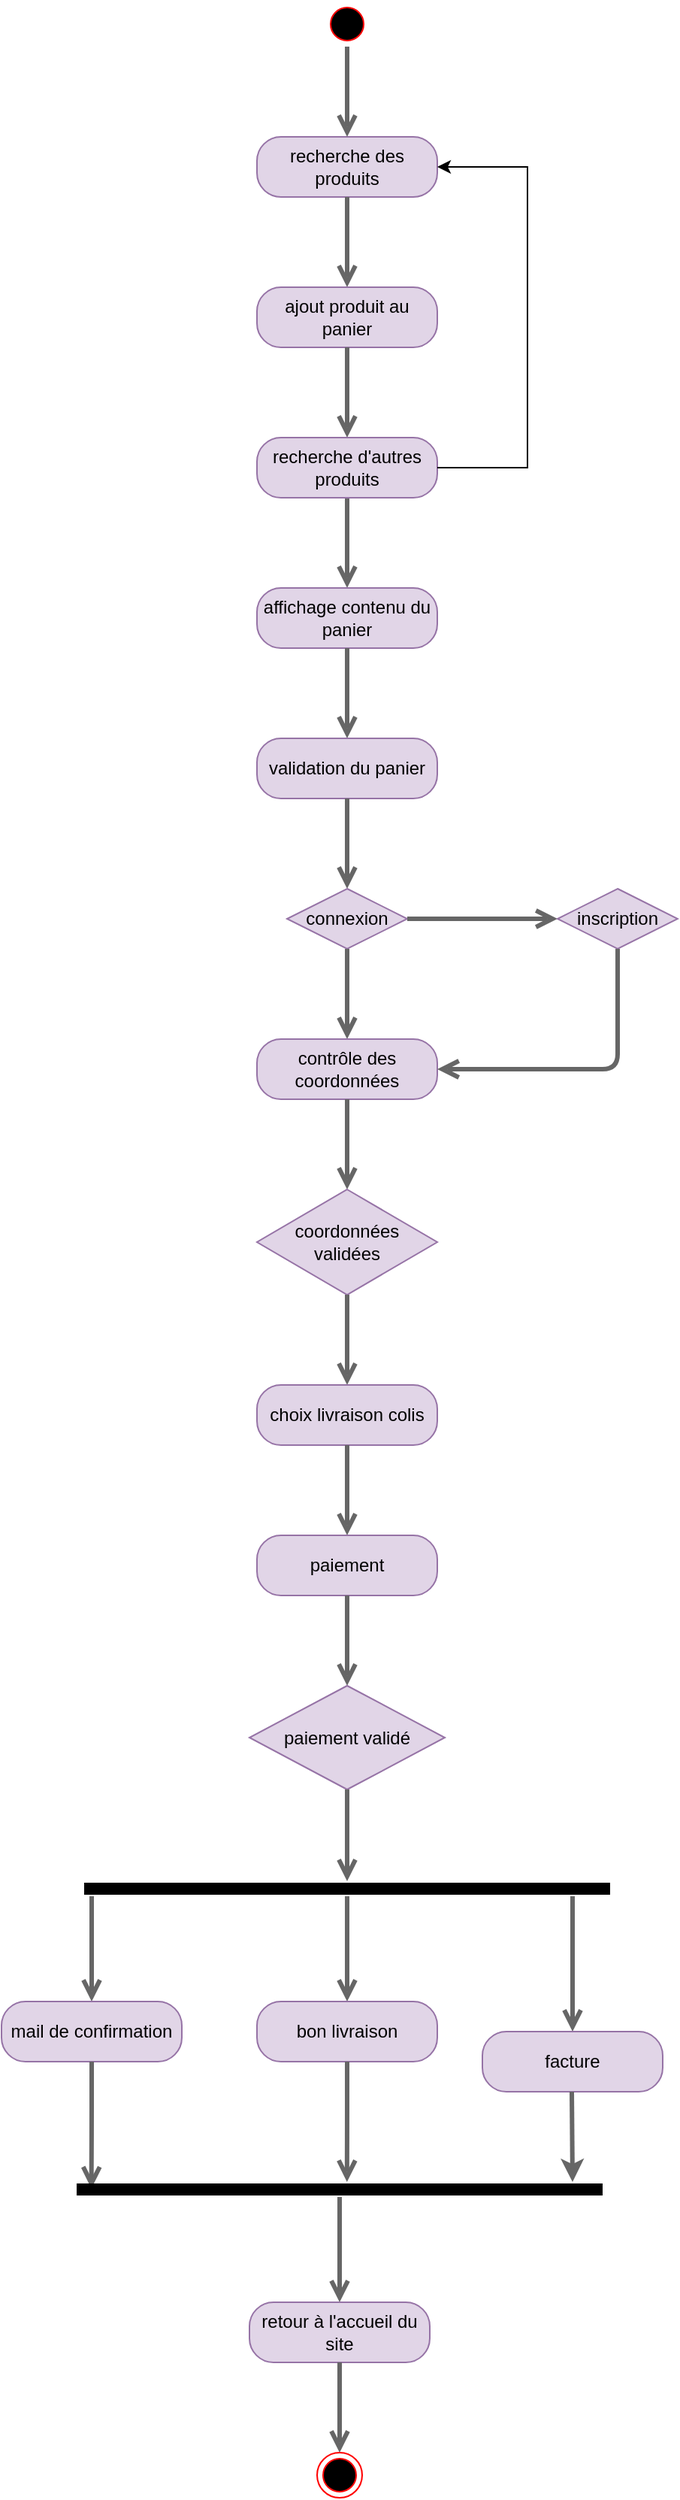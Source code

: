 <mxfile version="17.0.0" type="device"><diagram id="l6E3vLBc1UlJmTLOQTNF" name="Page-1"><mxGraphModel dx="2253" dy="1862" grid="1" gridSize="10" guides="1" tooltips="1" connect="1" arrows="1" fold="1" page="1" pageScale="1" pageWidth="827" pageHeight="1169" math="0" shadow="0"><root><mxCell id="0"/><mxCell id="1" parent="0"/><mxCell id="SF1npm3y9m6zu49sw5h2-1" value="recherche des produits" style="rounded=1;whiteSpace=wrap;html=1;arcSize=40;fillColor=#e1d5e7;strokeColor=#9673a6;" parent="1" vertex="1"><mxGeometry x="70" y="40" width="120" height="40" as="geometry"/></mxCell><mxCell id="SF1npm3y9m6zu49sw5h2-2" value="" style="edgeStyle=orthogonalEdgeStyle;html=1;verticalAlign=bottom;endArrow=open;endSize=8;strokeColor=#666666;strokeWidth=3;" parent="1" source="SF1npm3y9m6zu49sw5h2-1" edge="1"><mxGeometry relative="1" as="geometry"><mxPoint x="130" y="140" as="targetPoint"/></mxGeometry></mxCell><mxCell id="SF1npm3y9m6zu49sw5h2-3" value="ajout produit au panier" style="rounded=1;whiteSpace=wrap;html=1;arcSize=40;fillColor=#e1d5e7;strokeColor=#9673a6;" parent="1" vertex="1"><mxGeometry x="70" y="140" width="120" height="40" as="geometry"/></mxCell><mxCell id="SF1npm3y9m6zu49sw5h2-4" value="" style="edgeStyle=orthogonalEdgeStyle;html=1;verticalAlign=bottom;endArrow=open;endSize=8;strokeColor=#666666;strokeWidth=3;" parent="1" source="SF1npm3y9m6zu49sw5h2-3" edge="1"><mxGeometry relative="1" as="geometry"><mxPoint x="130" y="240" as="targetPoint"/></mxGeometry></mxCell><mxCell id="SF1npm3y9m6zu49sw5h2-7" value="" style="edgeStyle=orthogonalEdgeStyle;html=1;align=left;verticalAlign=top;endArrow=open;endSize=8;strokeColor=#666666;exitX=0.5;exitY=1;exitDx=0;exitDy=0;strokeWidth=3;" parent="1" source="P-7gYH42eVUecmpFeNkR-1" edge="1"><mxGeometry x="-1" y="108" relative="1" as="geometry"><mxPoint x="130" y="340" as="targetPoint"/><mxPoint x="-18" y="-60" as="offset"/><mxPoint x="130" y="300" as="sourcePoint"/></mxGeometry></mxCell><mxCell id="SF1npm3y9m6zu49sw5h2-8" value="affichage contenu du panier" style="rounded=1;whiteSpace=wrap;html=1;arcSize=40;fillColor=#e1d5e7;strokeColor=#9673a6;" parent="1" vertex="1"><mxGeometry x="70" y="340" width="120" height="40" as="geometry"/></mxCell><mxCell id="SF1npm3y9m6zu49sw5h2-9" value="" style="edgeStyle=orthogonalEdgeStyle;html=1;verticalAlign=bottom;endArrow=open;endSize=8;strokeColor=#666666;strokeWidth=3;" parent="1" source="SF1npm3y9m6zu49sw5h2-8" edge="1"><mxGeometry relative="1" as="geometry"><mxPoint x="130" y="440" as="targetPoint"/></mxGeometry></mxCell><mxCell id="SF1npm3y9m6zu49sw5h2-10" value="validation du panier" style="rounded=1;whiteSpace=wrap;html=1;arcSize=40;fillColor=#e1d5e7;strokeColor=#9673a6;" parent="1" vertex="1"><mxGeometry x="70" y="440" width="120" height="40" as="geometry"/></mxCell><mxCell id="SF1npm3y9m6zu49sw5h2-11" value="" style="edgeStyle=orthogonalEdgeStyle;html=1;verticalAlign=bottom;endArrow=open;endSize=8;strokeColor=#666666;strokeWidth=3;" parent="1" source="SF1npm3y9m6zu49sw5h2-10" edge="1"><mxGeometry relative="1" as="geometry"><mxPoint x="130" y="540" as="targetPoint"/></mxGeometry></mxCell><mxCell id="SF1npm3y9m6zu49sw5h2-14" value="connexion" style="rhombus;whiteSpace=wrap;html=1;fillColor=#e1d5e7;strokeColor=#9673a6;" parent="1" vertex="1"><mxGeometry x="90" y="540" width="80" height="40" as="geometry"/></mxCell><mxCell id="SF1npm3y9m6zu49sw5h2-15" value="" style="edgeStyle=orthogonalEdgeStyle;html=1;align=left;verticalAlign=bottom;endArrow=open;endSize=8;strokeColor=#666666;strokeWidth=3;" parent="1" source="SF1npm3y9m6zu49sw5h2-14" edge="1"><mxGeometry x="-1" relative="1" as="geometry"><mxPoint x="270" y="560" as="targetPoint"/></mxGeometry></mxCell><mxCell id="SF1npm3y9m6zu49sw5h2-16" value="" style="edgeStyle=orthogonalEdgeStyle;html=1;align=left;verticalAlign=top;endArrow=open;endSize=8;strokeColor=#666666;strokeWidth=3;" parent="1" source="SF1npm3y9m6zu49sw5h2-14" edge="1"><mxGeometry x="-1" relative="1" as="geometry"><mxPoint x="130" y="640" as="targetPoint"/></mxGeometry></mxCell><mxCell id="SF1npm3y9m6zu49sw5h2-17" value="contrôle des coordonnées" style="rounded=1;whiteSpace=wrap;html=1;arcSize=40;fillColor=#e1d5e7;strokeColor=#9673a6;" parent="1" vertex="1"><mxGeometry x="70" y="640" width="120" height="40" as="geometry"/></mxCell><mxCell id="SF1npm3y9m6zu49sw5h2-18" value="" style="edgeStyle=orthogonalEdgeStyle;html=1;verticalAlign=bottom;endArrow=open;endSize=8;strokeColor=#666666;strokeWidth=3;" parent="1" source="SF1npm3y9m6zu49sw5h2-17" edge="1"><mxGeometry relative="1" as="geometry"><mxPoint x="130" y="740" as="targetPoint"/></mxGeometry></mxCell><mxCell id="SF1npm3y9m6zu49sw5h2-19" value="&lt;div&gt;coordonnées&lt;/div&gt;&lt;div&gt;validées&lt;/div&gt;" style="rhombus;whiteSpace=wrap;html=1;fillColor=#e1d5e7;strokeColor=#9673a6;" parent="1" vertex="1"><mxGeometry x="70" y="740" width="120" height="70" as="geometry"/></mxCell><mxCell id="SF1npm3y9m6zu49sw5h2-21" value="" style="edgeStyle=orthogonalEdgeStyle;html=1;align=left;verticalAlign=top;endArrow=open;endSize=8;strokeColor=#666666;strokeWidth=3;" parent="1" source="SF1npm3y9m6zu49sw5h2-19" edge="1"><mxGeometry x="-1" relative="1" as="geometry"><mxPoint x="130" y="870" as="targetPoint"/></mxGeometry></mxCell><mxCell id="SF1npm3y9m6zu49sw5h2-22" value="choix livraison colis" style="rounded=1;whiteSpace=wrap;html=1;arcSize=40;fillColor=#e1d5e7;strokeColor=#9673a6;" parent="1" vertex="1"><mxGeometry x="70" y="870" width="120" height="40" as="geometry"/></mxCell><mxCell id="SF1npm3y9m6zu49sw5h2-23" value="" style="edgeStyle=orthogonalEdgeStyle;html=1;verticalAlign=bottom;endArrow=open;endSize=8;strokeColor=#666666;strokeWidth=3;" parent="1" source="SF1npm3y9m6zu49sw5h2-22" edge="1"><mxGeometry relative="1" as="geometry"><mxPoint x="130" y="970" as="targetPoint"/></mxGeometry></mxCell><mxCell id="SF1npm3y9m6zu49sw5h2-24" value="paiement" style="rounded=1;whiteSpace=wrap;html=1;arcSize=40;fillColor=#e1d5e7;strokeColor=#9673a6;" parent="1" vertex="1"><mxGeometry x="70" y="970" width="120" height="40" as="geometry"/></mxCell><mxCell id="SF1npm3y9m6zu49sw5h2-25" value="" style="edgeStyle=orthogonalEdgeStyle;html=1;verticalAlign=bottom;endArrow=open;endSize=8;strokeColor=#666666;strokeWidth=3;" parent="1" source="SF1npm3y9m6zu49sw5h2-24" edge="1"><mxGeometry relative="1" as="geometry"><mxPoint x="130" y="1070" as="targetPoint"/></mxGeometry></mxCell><mxCell id="SF1npm3y9m6zu49sw5h2-26" value="paiement validé" style="rhombus;whiteSpace=wrap;html=1;fillColor=#e1d5e7;strokeColor=#9673a6;" parent="1" vertex="1"><mxGeometry x="65" y="1070" width="130" height="69" as="geometry"/></mxCell><mxCell id="SF1npm3y9m6zu49sw5h2-28" value="" style="edgeStyle=orthogonalEdgeStyle;html=1;align=left;verticalAlign=top;endArrow=open;endSize=8;strokeColor=#666666;strokeWidth=3;" parent="1" source="SF1npm3y9m6zu49sw5h2-26" edge="1"><mxGeometry x="-1" relative="1" as="geometry"><mxPoint x="130" y="1200" as="targetPoint"/></mxGeometry></mxCell><mxCell id="SF1npm3y9m6zu49sw5h2-29" value="" style="shape=line;html=1;strokeWidth=8;strokeColor=#000000;" parent="1" vertex="1"><mxGeometry x="-45" y="1200" width="350" height="10" as="geometry"/></mxCell><mxCell id="SF1npm3y9m6zu49sw5h2-30" value="" style="edgeStyle=orthogonalEdgeStyle;html=1;verticalAlign=bottom;endArrow=open;endSize=8;strokeColor=#666666;strokeWidth=3;" parent="1" source="SF1npm3y9m6zu49sw5h2-29" edge="1"><mxGeometry relative="1" as="geometry"><mxPoint x="130" y="1280" as="targetPoint"/></mxGeometry></mxCell><mxCell id="SF1npm3y9m6zu49sw5h2-31" value="" style="edgeStyle=orthogonalEdgeStyle;html=1;verticalAlign=bottom;endArrow=open;endSize=8;strokeColor=#666666;strokeWidth=3;" parent="1" source="SF1npm3y9m6zu49sw5h2-29" edge="1"><mxGeometry relative="1" as="geometry"><mxPoint x="-40" y="1280" as="targetPoint"/><mxPoint x="-40" y="1220" as="sourcePoint"/><Array as="points"><mxPoint x="-40" y="1270"/><mxPoint x="-40" y="1270"/></Array></mxGeometry></mxCell><mxCell id="SF1npm3y9m6zu49sw5h2-32" value="" style="edgeStyle=orthogonalEdgeStyle;html=1;verticalAlign=bottom;endArrow=open;endSize=8;strokeColor=#666666;strokeWidth=3;" parent="1" source="SF1npm3y9m6zu49sw5h2-29" edge="1"><mxGeometry relative="1" as="geometry"><mxPoint x="280" y="1300" as="targetPoint"/><mxPoint x="140" y="1220" as="sourcePoint"/><Array as="points"><mxPoint x="280" y="1290"/></Array></mxGeometry></mxCell><mxCell id="SF1npm3y9m6zu49sw5h2-33" value="mail de confirmation" style="rounded=1;whiteSpace=wrap;html=1;arcSize=40;fillColor=#e1d5e7;strokeColor=#9673a6;" parent="1" vertex="1"><mxGeometry x="-100" y="1280" width="120" height="40" as="geometry"/></mxCell><mxCell id="SF1npm3y9m6zu49sw5h2-34" value="" style="edgeStyle=orthogonalEdgeStyle;html=1;verticalAlign=bottom;endArrow=open;endSize=8;strokeColor=#666666;entryX=0.028;entryY=0.433;entryDx=0;entryDy=0;entryPerimeter=0;strokeWidth=3;" parent="1" source="SF1npm3y9m6zu49sw5h2-33" target="SF1npm3y9m6zu49sw5h2-39" edge="1"><mxGeometry relative="1" as="geometry"><mxPoint x="-40" y="1380" as="targetPoint"/></mxGeometry></mxCell><mxCell id="SF1npm3y9m6zu49sw5h2-35" value="facture" style="rounded=1;whiteSpace=wrap;html=1;arcSize=40;fillColor=#e1d5e7;strokeColor=#9673a6;" parent="1" vertex="1"><mxGeometry x="220" y="1300" width="120" height="40" as="geometry"/></mxCell><mxCell id="SF1npm3y9m6zu49sw5h2-37" value="bon livraison" style="rounded=1;whiteSpace=wrap;html=1;arcSize=40;fillColor=#e1d5e7;strokeColor=#9673a6;" parent="1" vertex="1"><mxGeometry x="70" y="1280" width="120" height="40" as="geometry"/></mxCell><mxCell id="SF1npm3y9m6zu49sw5h2-38" value="" style="edgeStyle=orthogonalEdgeStyle;html=1;verticalAlign=bottom;endArrow=open;endSize=8;strokeColor=#666666;entryX=0.514;entryY=0;entryDx=0;entryDy=0;entryPerimeter=0;strokeWidth=3;" parent="1" source="SF1npm3y9m6zu49sw5h2-37" target="SF1npm3y9m6zu49sw5h2-39" edge="1"><mxGeometry relative="1" as="geometry"><mxPoint x="130.0" y="1380.0" as="targetPoint"/></mxGeometry></mxCell><mxCell id="SF1npm3y9m6zu49sw5h2-39" value="" style="shape=line;html=1;strokeWidth=8;strokeColor=#000000;" parent="1" vertex="1"><mxGeometry x="-50" y="1400" width="350" height="10" as="geometry"/></mxCell><mxCell id="SF1npm3y9m6zu49sw5h2-40" value="" style="edgeStyle=orthogonalEdgeStyle;html=1;verticalAlign=bottom;endArrow=open;endSize=8;strokeColor=#666666;strokeWidth=3;" parent="1" source="SF1npm3y9m6zu49sw5h2-39" edge="1"><mxGeometry relative="1" as="geometry"><mxPoint x="125" y="1480" as="targetPoint"/><Array as="points"><mxPoint x="125" y="1480"/></Array></mxGeometry></mxCell><mxCell id="SF1npm3y9m6zu49sw5h2-41" value="retour à l'accueil du site" style="rounded=1;whiteSpace=wrap;html=1;arcSize=40;fillColor=#e1d5e7;strokeColor=#9673a6;" parent="1" vertex="1"><mxGeometry x="65" y="1480" width="120" height="40" as="geometry"/></mxCell><mxCell id="SF1npm3y9m6zu49sw5h2-42" value="" style="edgeStyle=orthogonalEdgeStyle;html=1;verticalAlign=bottom;endArrow=open;endSize=8;strokeColor=#666666;strokeWidth=3;" parent="1" source="SF1npm3y9m6zu49sw5h2-41" edge="1"><mxGeometry relative="1" as="geometry"><mxPoint x="125" y="1580" as="targetPoint"/></mxGeometry></mxCell><mxCell id="SF1npm3y9m6zu49sw5h2-43" value="" style="ellipse;html=1;shape=endState;fillColor=#000000;strokeColor=#ff0000;" parent="1" vertex="1"><mxGeometry x="110" y="1580" width="30" height="30" as="geometry"/></mxCell><mxCell id="SF1npm3y9m6zu49sw5h2-44" value="" style="ellipse;html=1;shape=startState;fillColor=#000000;strokeColor=#ff0000;" parent="1" vertex="1"><mxGeometry x="115" y="-50" width="30" height="30" as="geometry"/></mxCell><mxCell id="SF1npm3y9m6zu49sw5h2-45" value="" style="edgeStyle=orthogonalEdgeStyle;html=1;verticalAlign=bottom;endArrow=open;endSize=8;strokeColor=#666666;strokeWidth=3;" parent="1" source="SF1npm3y9m6zu49sw5h2-44" edge="1"><mxGeometry relative="1" as="geometry"><mxPoint x="130" y="40" as="targetPoint"/></mxGeometry></mxCell><mxCell id="SF1npm3y9m6zu49sw5h2-48" value="inscription" style="rhombus;whiteSpace=wrap;html=1;fillColor=#e1d5e7;strokeColor=#9673a6;" parent="1" vertex="1"><mxGeometry x="270" y="540" width="80" height="40" as="geometry"/></mxCell><mxCell id="SF1npm3y9m6zu49sw5h2-50" value="" style="edgeStyle=orthogonalEdgeStyle;html=1;align=left;verticalAlign=top;endArrow=open;endSize=8;strokeColor=#666666;entryX=1;entryY=0.5;entryDx=0;entryDy=0;exitX=0.5;exitY=1;exitDx=0;exitDy=0;strokeWidth=3;" parent="1" source="SF1npm3y9m6zu49sw5h2-48" target="SF1npm3y9m6zu49sw5h2-17" edge="1"><mxGeometry x="-1" relative="1" as="geometry"><mxPoint x="310" y="640" as="targetPoint"/></mxGeometry></mxCell><mxCell id="P-7gYH42eVUecmpFeNkR-1" value="recherche d'autres produits" style="rounded=1;whiteSpace=wrap;html=1;arcSize=40;fillColor=#e1d5e7;strokeColor=#9673a6;" vertex="1" parent="1"><mxGeometry x="70" y="240" width="120" height="40" as="geometry"/></mxCell><mxCell id="P-7gYH42eVUecmpFeNkR-2" value="" style="endArrow=classic;html=1;rounded=0;entryX=1;entryY=0.5;entryDx=0;entryDy=0;exitX=1;exitY=0.5;exitDx=0;exitDy=0;" edge="1" parent="1" source="P-7gYH42eVUecmpFeNkR-1" target="SF1npm3y9m6zu49sw5h2-1"><mxGeometry width="50" height="50" relative="1" as="geometry"><mxPoint x="220" y="270" as="sourcePoint"/><mxPoint x="220" y="60" as="targetPoint"/><Array as="points"><mxPoint x="250" y="260"/><mxPoint x="250" y="60"/></Array></mxGeometry></mxCell><mxCell id="P-7gYH42eVUecmpFeNkR-7" value="" style="endArrow=classic;html=1;rounded=0;strokeColor=#666666;strokeWidth=3;" edge="1" parent="1"><mxGeometry width="50" height="50" relative="1" as="geometry"><mxPoint x="279.5" y="1340" as="sourcePoint"/><mxPoint x="280" y="1400" as="targetPoint"/></mxGeometry></mxCell></root></mxGraphModel></diagram></mxfile>